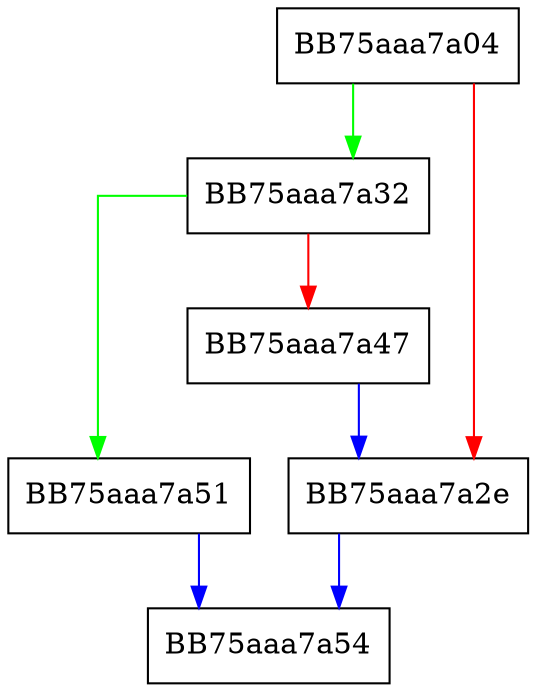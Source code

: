 digraph siga_init {
  node [shape="box"];
  graph [splines=ortho];
  BB75aaa7a04 -> BB75aaa7a32 [color="green"];
  BB75aaa7a04 -> BB75aaa7a2e [color="red"];
  BB75aaa7a2e -> BB75aaa7a54 [color="blue"];
  BB75aaa7a32 -> BB75aaa7a51 [color="green"];
  BB75aaa7a32 -> BB75aaa7a47 [color="red"];
  BB75aaa7a47 -> BB75aaa7a2e [color="blue"];
  BB75aaa7a51 -> BB75aaa7a54 [color="blue"];
}